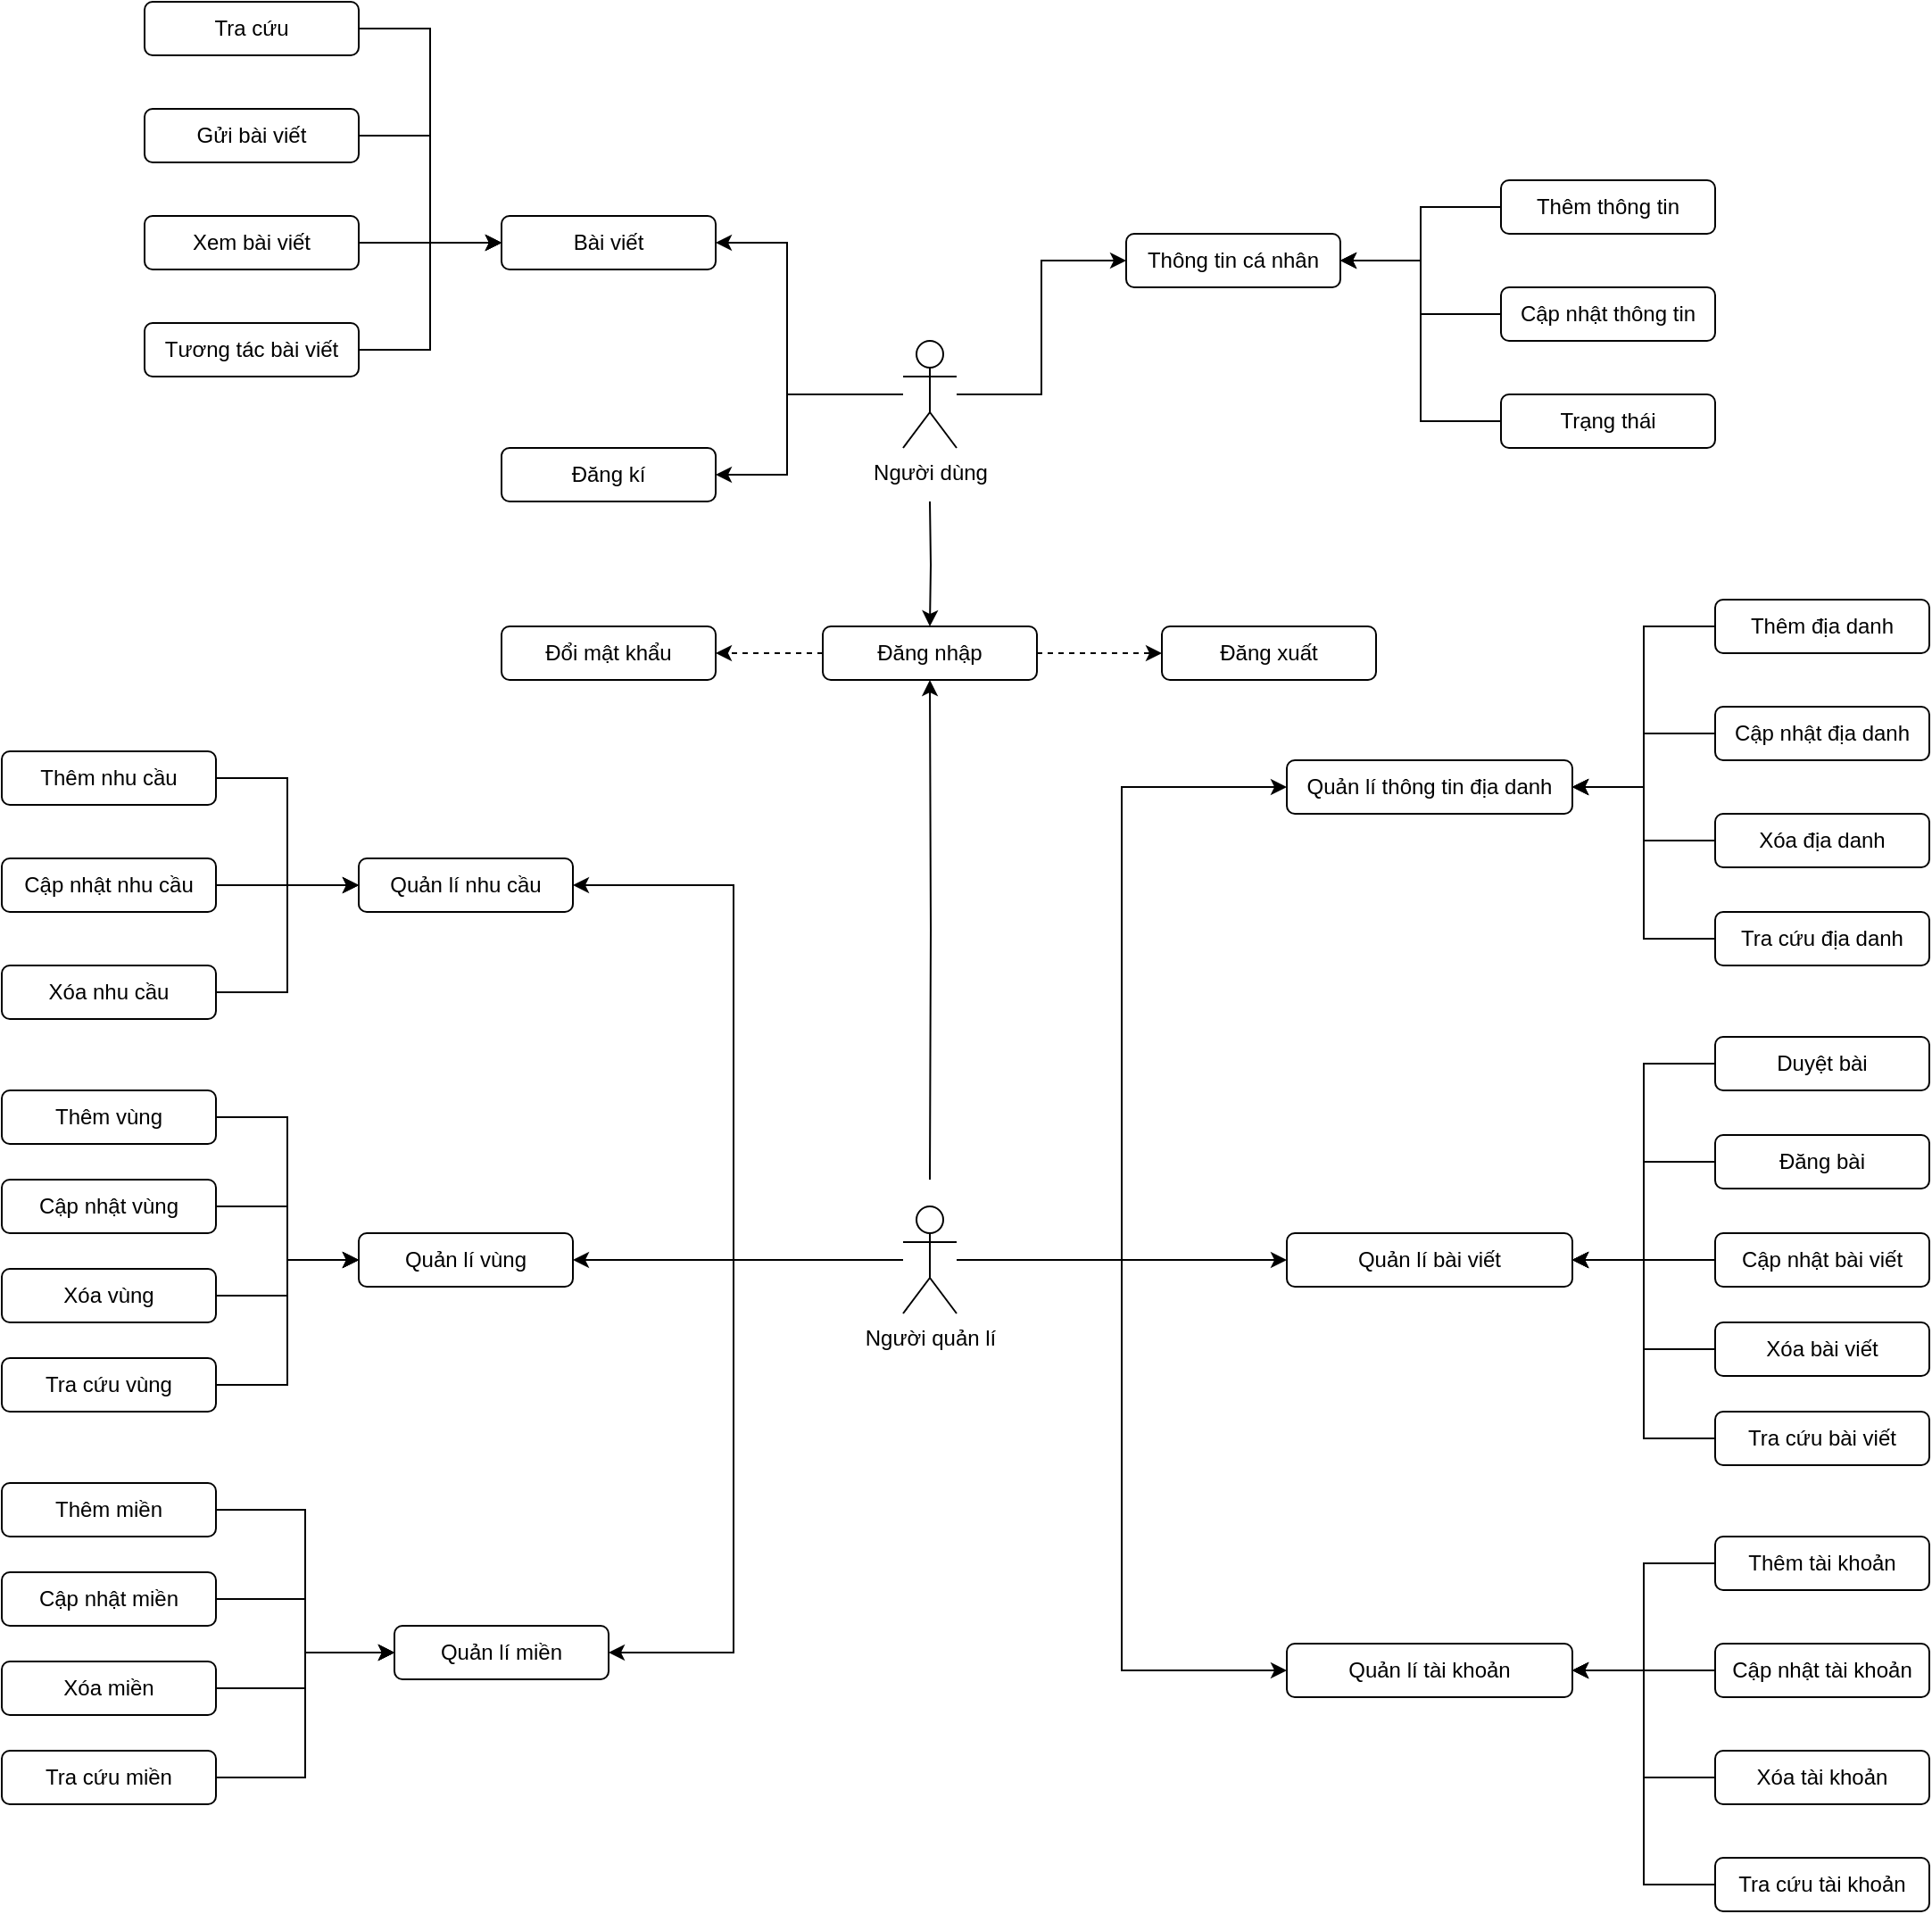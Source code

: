 <mxfile version="15.9.4" type="device"><diagram id="eYiZKKmJpgkSkIpjpHfh" name="Page-1"><mxGraphModel dx="3737" dy="2537" grid="1" gridSize="10" guides="1" tooltips="1" connect="1" arrows="1" fold="1" page="1" pageScale="1" pageWidth="827" pageHeight="1169" math="0" shadow="0"><root><mxCell id="0"/><mxCell id="1" parent="0"/><mxCell id="UpoF2zVcdKj56wiJyCTe-28" style="edgeStyle=orthogonalEdgeStyle;rounded=0;orthogonalLoop=1;jettySize=auto;html=1;entryX=0.5;entryY=0;entryDx=0;entryDy=0;" edge="1" parent="1" target="UpoF2zVcdKj56wiJyCTe-4"><mxGeometry relative="1" as="geometry"><mxPoint x="320" y="200" as="sourcePoint"/></mxGeometry></mxCell><mxCell id="UpoF2zVcdKj56wiJyCTe-34" style="edgeStyle=orthogonalEdgeStyle;rounded=0;orthogonalLoop=1;jettySize=auto;html=1;entryX=0;entryY=0.5;entryDx=0;entryDy=0;" edge="1" parent="1" source="UpoF2zVcdKj56wiJyCTe-1" target="UpoF2zVcdKj56wiJyCTe-32"><mxGeometry relative="1" as="geometry"/></mxCell><mxCell id="UpoF2zVcdKj56wiJyCTe-35" style="edgeStyle=orthogonalEdgeStyle;rounded=0;orthogonalLoop=1;jettySize=auto;html=1;entryX=1;entryY=0.5;entryDx=0;entryDy=0;" edge="1" parent="1" source="UpoF2zVcdKj56wiJyCTe-1" target="UpoF2zVcdKj56wiJyCTe-9"><mxGeometry relative="1" as="geometry"><Array as="points"><mxPoint x="240" y="140"/><mxPoint x="240" y="55"/></Array></mxGeometry></mxCell><mxCell id="UpoF2zVcdKj56wiJyCTe-36" style="edgeStyle=orthogonalEdgeStyle;rounded=0;orthogonalLoop=1;jettySize=auto;html=1;entryX=1;entryY=0.5;entryDx=0;entryDy=0;" edge="1" parent="1" source="UpoF2zVcdKj56wiJyCTe-1" target="UpoF2zVcdKj56wiJyCTe-5"><mxGeometry relative="1" as="geometry"><Array as="points"><mxPoint x="240" y="140"/><mxPoint x="240" y="185"/></Array></mxGeometry></mxCell><mxCell id="UpoF2zVcdKj56wiJyCTe-1" value="Người dùng" style="shape=umlActor;verticalLabelPosition=bottom;verticalAlign=top;html=1;outlineConnect=0;" vertex="1" parent="1"><mxGeometry x="305" y="110" width="30" height="60" as="geometry"/></mxCell><mxCell id="UpoF2zVcdKj56wiJyCTe-31" style="edgeStyle=orthogonalEdgeStyle;rounded=0;orthogonalLoop=1;jettySize=auto;html=1;entryX=0.5;entryY=1;entryDx=0;entryDy=0;" edge="1" parent="1" target="UpoF2zVcdKj56wiJyCTe-4"><mxGeometry relative="1" as="geometry"><mxPoint x="320" y="580" as="sourcePoint"/></mxGeometry></mxCell><mxCell id="UpoF2zVcdKj56wiJyCTe-49" style="edgeStyle=orthogonalEdgeStyle;rounded=0;orthogonalLoop=1;jettySize=auto;html=1;entryX=0;entryY=0.5;entryDx=0;entryDy=0;" edge="1" parent="1" source="UpoF2zVcdKj56wiJyCTe-2" target="UpoF2zVcdKj56wiJyCTe-46"><mxGeometry relative="1" as="geometry"/></mxCell><mxCell id="UpoF2zVcdKj56wiJyCTe-54" style="edgeStyle=orthogonalEdgeStyle;rounded=0;orthogonalLoop=1;jettySize=auto;html=1;entryX=1;entryY=0.5;entryDx=0;entryDy=0;" edge="1" parent="1" source="UpoF2zVcdKj56wiJyCTe-2" target="UpoF2zVcdKj56wiJyCTe-19"><mxGeometry relative="1" as="geometry"><Array as="points"><mxPoint x="210" y="625"/><mxPoint x="210" y="415"/></Array></mxGeometry></mxCell><mxCell id="UpoF2zVcdKj56wiJyCTe-55" style="edgeStyle=orthogonalEdgeStyle;rounded=0;orthogonalLoop=1;jettySize=auto;html=1;entryX=1;entryY=0.5;entryDx=0;entryDy=0;" edge="1" parent="1" source="UpoF2zVcdKj56wiJyCTe-2" target="UpoF2zVcdKj56wiJyCTe-53"><mxGeometry relative="1" as="geometry"/></mxCell><mxCell id="UpoF2zVcdKj56wiJyCTe-56" style="edgeStyle=orthogonalEdgeStyle;rounded=0;orthogonalLoop=1;jettySize=auto;html=1;entryX=0;entryY=0.5;entryDx=0;entryDy=0;" edge="1" parent="1" source="UpoF2zVcdKj56wiJyCTe-2" target="UpoF2zVcdKj56wiJyCTe-22"><mxGeometry relative="1" as="geometry"/></mxCell><mxCell id="UpoF2zVcdKj56wiJyCTe-112" style="edgeStyle=orthogonalEdgeStyle;rounded=0;orthogonalLoop=1;jettySize=auto;html=1;entryX=0;entryY=0.5;entryDx=0;entryDy=0;" edge="1" parent="1" source="UpoF2zVcdKj56wiJyCTe-2" target="UpoF2zVcdKj56wiJyCTe-111"><mxGeometry relative="1" as="geometry"/></mxCell><mxCell id="UpoF2zVcdKj56wiJyCTe-130" style="edgeStyle=orthogonalEdgeStyle;rounded=0;orthogonalLoop=1;jettySize=auto;html=1;entryX=1;entryY=0.5;entryDx=0;entryDy=0;" edge="1" parent="1" source="UpoF2zVcdKj56wiJyCTe-2" target="UpoF2zVcdKj56wiJyCTe-90"><mxGeometry relative="1" as="geometry"><Array as="points"><mxPoint x="210" y="625"/><mxPoint x="210" y="845"/></Array></mxGeometry></mxCell><mxCell id="UpoF2zVcdKj56wiJyCTe-2" value="Người quản lí" style="shape=umlActor;verticalLabelPosition=bottom;verticalAlign=top;html=1;outlineConnect=0;" vertex="1" parent="1"><mxGeometry x="305" y="595" width="30" height="60" as="geometry"/></mxCell><mxCell id="UpoF2zVcdKj56wiJyCTe-113" style="edgeStyle=orthogonalEdgeStyle;rounded=0;orthogonalLoop=1;jettySize=auto;html=1;entryX=1;entryY=0.5;entryDx=0;entryDy=0;dashed=1;" edge="1" parent="1" source="UpoF2zVcdKj56wiJyCTe-4" target="UpoF2zVcdKj56wiJyCTe-11"><mxGeometry relative="1" as="geometry"/></mxCell><mxCell id="UpoF2zVcdKj56wiJyCTe-114" style="edgeStyle=orthogonalEdgeStyle;rounded=0;orthogonalLoop=1;jettySize=auto;html=1;entryX=0;entryY=0.5;entryDx=0;entryDy=0;dashed=1;" edge="1" parent="1" source="UpoF2zVcdKj56wiJyCTe-4" target="UpoF2zVcdKj56wiJyCTe-26"><mxGeometry relative="1" as="geometry"/></mxCell><mxCell id="UpoF2zVcdKj56wiJyCTe-4" value="Đăng nhập" style="rounded=1;whiteSpace=wrap;html=1;" vertex="1" parent="1"><mxGeometry x="260" y="270" width="120" height="30" as="geometry"/></mxCell><mxCell id="UpoF2zVcdKj56wiJyCTe-5" value="Đăng kí" style="rounded=1;whiteSpace=wrap;html=1;" vertex="1" parent="1"><mxGeometry x="80" y="170" width="120" height="30" as="geometry"/></mxCell><mxCell id="UpoF2zVcdKj56wiJyCTe-37" style="edgeStyle=orthogonalEdgeStyle;rounded=0;orthogonalLoop=1;jettySize=auto;html=1;entryX=1;entryY=0.5;entryDx=0;entryDy=0;" edge="1" parent="1" source="UpoF2zVcdKj56wiJyCTe-7" target="UpoF2zVcdKj56wiJyCTe-32"><mxGeometry relative="1" as="geometry"/></mxCell><mxCell id="UpoF2zVcdKj56wiJyCTe-7" value="Thêm thông tin" style="rounded=1;whiteSpace=wrap;html=1;" vertex="1" parent="1"><mxGeometry x="640" y="20" width="120" height="30" as="geometry"/></mxCell><mxCell id="UpoF2zVcdKj56wiJyCTe-39" style="edgeStyle=orthogonalEdgeStyle;rounded=0;orthogonalLoop=1;jettySize=auto;html=1;entryX=1;entryY=0.5;entryDx=0;entryDy=0;" edge="1" parent="1" source="UpoF2zVcdKj56wiJyCTe-8" target="UpoF2zVcdKj56wiJyCTe-32"><mxGeometry relative="1" as="geometry"/></mxCell><mxCell id="UpoF2zVcdKj56wiJyCTe-8" value="Cập nhật thông tin" style="rounded=1;whiteSpace=wrap;html=1;" vertex="1" parent="1"><mxGeometry x="640" y="80" width="120" height="30" as="geometry"/></mxCell><mxCell id="UpoF2zVcdKj56wiJyCTe-9" value="Bài viết&lt;span style=&quot;color: rgba(0 , 0 , 0 , 0) ; font-family: monospace ; font-size: 0px&quot;&gt;%3CmxGraphModel%3E%3Croot%3E%3CmxCell%20id%3D%220%22%2F%3E%3CmxCell%20id%3D%221%22%20parent%3D%220%22%2F%3E%3CmxCell%20id%3D%222%22%20value%3D%22%C4%90%C4%83ng%20nh%E1%BA%ADp%22%20style%3D%22rounded%3D1%3BwhiteSpace%3Dwrap%3Bhtml%3D1%3B%22%20vertex%3D%221%22%20parent%3D%221%22%3E%3CmxGeometry%20x%3D%22350%22%20y%3D%22250%22%20width%3D%22120%22%20height%3D%2230%22%20as%3D%22geometry%22%2F%3E%3C%2FmxCell%3E%3C%2Froot%3E%3C%2FmxGraphModel%3E&lt;/span&gt;" style="rounded=1;whiteSpace=wrap;html=1;" vertex="1" parent="1"><mxGeometry x="80" y="40" width="120" height="30" as="geometry"/></mxCell><mxCell id="UpoF2zVcdKj56wiJyCTe-11" value="Đổi mật khẩu&lt;span style=&quot;color: rgba(0 , 0 , 0 , 0) ; font-family: monospace ; font-size: 0px&quot;&gt;%3CmxGraphModel%3E%3Croot%3E%3CmxCell%20id%3D%220%22%2F%3E%3CmxCell%20id%3D%221%22%20parent%3D%220%22%2F%3E%3CmxCell%20id%3D%222%22%20value%3D%22%C4%90%C4%83ng%20nh%E1%BA%ADp%22%20style%3D%22rounded%3D1%3BwhiteSpace%3Dwrap%3Bhtml%3D1%3B%22%20vertex%3D%221%22%20parent%3D%221%22%3E%3CmxGeometry%20x%3D%22350%22%20y%3D%22250%22%20width%3D%22120%22%20height%3D%2230%22%20as%3D%22geometry%22%2F%3E%3C%2FmxCell%3E%3C%2Froot%3E%3C%2FmxGraphModel%3E&lt;/span&gt;" style="rounded=1;whiteSpace=wrap;html=1;" vertex="1" parent="1"><mxGeometry x="80" y="270" width="120" height="30" as="geometry"/></mxCell><mxCell id="UpoF2zVcdKj56wiJyCTe-83" style="edgeStyle=orthogonalEdgeStyle;rounded=0;orthogonalLoop=1;jettySize=auto;html=1;entryX=1;entryY=0.5;entryDx=0;entryDy=0;" edge="1" parent="1" source="UpoF2zVcdKj56wiJyCTe-12" target="UpoF2zVcdKj56wiJyCTe-32"><mxGeometry relative="1" as="geometry"/></mxCell><mxCell id="UpoF2zVcdKj56wiJyCTe-12" value="Trạng thái" style="rounded=1;whiteSpace=wrap;html=1;" vertex="1" parent="1"><mxGeometry x="640" y="140" width="120" height="30" as="geometry"/></mxCell><mxCell id="UpoF2zVcdKj56wiJyCTe-44" style="edgeStyle=orthogonalEdgeStyle;rounded=0;orthogonalLoop=1;jettySize=auto;html=1;entryX=1;entryY=0.5;entryDx=0;entryDy=0;" edge="1" parent="1" source="UpoF2zVcdKj56wiJyCTe-15" target="UpoF2zVcdKj56wiJyCTe-22"><mxGeometry relative="1" as="geometry"/></mxCell><mxCell id="UpoF2zVcdKj56wiJyCTe-15" value="Thêm địa danh" style="rounded=1;whiteSpace=wrap;html=1;" vertex="1" parent="1"><mxGeometry x="760" y="255" width="120" height="30" as="geometry"/></mxCell><mxCell id="UpoF2zVcdKj56wiJyCTe-117" style="edgeStyle=orthogonalEdgeStyle;rounded=0;orthogonalLoop=1;jettySize=auto;html=1;entryX=1;entryY=0.5;entryDx=0;entryDy=0;" edge="1" parent="1" source="UpoF2zVcdKj56wiJyCTe-16" target="UpoF2zVcdKj56wiJyCTe-22"><mxGeometry relative="1" as="geometry"/></mxCell><mxCell id="UpoF2zVcdKj56wiJyCTe-16" value="Xóa địa danh" style="rounded=1;whiteSpace=wrap;html=1;" vertex="1" parent="1"><mxGeometry x="760" y="375" width="120" height="30" as="geometry"/></mxCell><mxCell id="UpoF2zVcdKj56wiJyCTe-43" style="edgeStyle=orthogonalEdgeStyle;rounded=0;orthogonalLoop=1;jettySize=auto;html=1;entryX=1;entryY=0.5;entryDx=0;entryDy=0;" edge="1" parent="1" source="UpoF2zVcdKj56wiJyCTe-17" target="UpoF2zVcdKj56wiJyCTe-22"><mxGeometry relative="1" as="geometry"/></mxCell><mxCell id="UpoF2zVcdKj56wiJyCTe-17" value="Cập nhật địa danh" style="rounded=1;whiteSpace=wrap;html=1;" vertex="1" parent="1"><mxGeometry x="760" y="315" width="120" height="30" as="geometry"/></mxCell><mxCell id="UpoF2zVcdKj56wiJyCTe-19" value="Quản lí nhu cầu" style="rounded=1;whiteSpace=wrap;html=1;" vertex="1" parent="1"><mxGeometry y="400" width="120" height="30" as="geometry"/></mxCell><mxCell id="UpoF2zVcdKj56wiJyCTe-50" style="edgeStyle=orthogonalEdgeStyle;rounded=0;orthogonalLoop=1;jettySize=auto;html=1;entryX=1;entryY=0.5;entryDx=0;entryDy=0;" edge="1" parent="1" source="UpoF2zVcdKj56wiJyCTe-20" target="UpoF2zVcdKj56wiJyCTe-46"><mxGeometry relative="1" as="geometry"><Array as="points"><mxPoint x="720" y="515"/><mxPoint x="720" y="625"/></Array></mxGeometry></mxCell><mxCell id="UpoF2zVcdKj56wiJyCTe-20" value="Duyệt bài" style="rounded=1;whiteSpace=wrap;html=1;" vertex="1" parent="1"><mxGeometry x="760" y="500" width="120" height="30" as="geometry"/></mxCell><mxCell id="UpoF2zVcdKj56wiJyCTe-22" value="Quản lí thông tin địa danh" style="rounded=1;whiteSpace=wrap;html=1;" vertex="1" parent="1"><mxGeometry x="520" y="345" width="160" height="30" as="geometry"/></mxCell><mxCell id="UpoF2zVcdKj56wiJyCTe-26" value="Đăng xuất" style="rounded=1;whiteSpace=wrap;html=1;" vertex="1" parent="1"><mxGeometry x="450" y="270" width="120" height="30" as="geometry"/></mxCell><mxCell id="UpoF2zVcdKj56wiJyCTe-32" value="Thông tin cá nhân" style="rounded=1;whiteSpace=wrap;html=1;" vertex="1" parent="1"><mxGeometry x="430" y="50" width="120" height="30" as="geometry"/></mxCell><mxCell id="UpoF2zVcdKj56wiJyCTe-46" value="Quản lí bài viết" style="rounded=1;whiteSpace=wrap;html=1;" vertex="1" parent="1"><mxGeometry x="520" y="610" width="160" height="30" as="geometry"/></mxCell><mxCell id="UpoF2zVcdKj56wiJyCTe-70" style="edgeStyle=orthogonalEdgeStyle;rounded=0;orthogonalLoop=1;jettySize=auto;html=1;entryX=1;entryY=0.5;entryDx=0;entryDy=0;" edge="1" parent="1" source="UpoF2zVcdKj56wiJyCTe-51" target="UpoF2zVcdKj56wiJyCTe-46"><mxGeometry relative="1" as="geometry"><Array as="points"><mxPoint x="720" y="570"/><mxPoint x="720" y="625"/></Array></mxGeometry></mxCell><mxCell id="UpoF2zVcdKj56wiJyCTe-51" value="Đăng bài" style="rounded=1;whiteSpace=wrap;html=1;" vertex="1" parent="1"><mxGeometry x="760" y="555" width="120" height="30" as="geometry"/></mxCell><mxCell id="UpoF2zVcdKj56wiJyCTe-53" value="Quản lí vùng" style="rounded=1;whiteSpace=wrap;html=1;" vertex="1" parent="1"><mxGeometry y="610" width="120" height="30" as="geometry"/></mxCell><mxCell id="UpoF2zVcdKj56wiJyCTe-63" style="edgeStyle=orthogonalEdgeStyle;rounded=0;orthogonalLoop=1;jettySize=auto;html=1;entryX=0;entryY=0.5;entryDx=0;entryDy=0;" edge="1" parent="1" source="UpoF2zVcdKj56wiJyCTe-60" target="UpoF2zVcdKj56wiJyCTe-19"><mxGeometry relative="1" as="geometry"/></mxCell><mxCell id="UpoF2zVcdKj56wiJyCTe-60" value="Thêm nhu cầu" style="rounded=1;whiteSpace=wrap;html=1;" vertex="1" parent="1"><mxGeometry x="-200" y="340" width="120" height="30" as="geometry"/></mxCell><mxCell id="UpoF2zVcdKj56wiJyCTe-65" style="edgeStyle=orthogonalEdgeStyle;rounded=0;orthogonalLoop=1;jettySize=auto;html=1;entryX=0;entryY=0.5;entryDx=0;entryDy=0;" edge="1" parent="1" source="UpoF2zVcdKj56wiJyCTe-61" target="UpoF2zVcdKj56wiJyCTe-19"><mxGeometry relative="1" as="geometry"/></mxCell><mxCell id="UpoF2zVcdKj56wiJyCTe-61" value="Xóa nhu cầu" style="rounded=1;whiteSpace=wrap;html=1;" vertex="1" parent="1"><mxGeometry x="-200" y="460" width="120" height="30" as="geometry"/></mxCell><mxCell id="UpoF2zVcdKj56wiJyCTe-64" style="edgeStyle=orthogonalEdgeStyle;rounded=0;orthogonalLoop=1;jettySize=auto;html=1;" edge="1" parent="1" source="UpoF2zVcdKj56wiJyCTe-62"><mxGeometry relative="1" as="geometry"><mxPoint y="415" as="targetPoint"/></mxGeometry></mxCell><mxCell id="UpoF2zVcdKj56wiJyCTe-62" value="Cập nhật nhu cầu" style="rounded=1;whiteSpace=wrap;html=1;" vertex="1" parent="1"><mxGeometry x="-200" y="400" width="120" height="30" as="geometry"/></mxCell><mxCell id="UpoF2zVcdKj56wiJyCTe-74" style="edgeStyle=orthogonalEdgeStyle;rounded=0;orthogonalLoop=1;jettySize=auto;html=1;entryX=1;entryY=0.5;entryDx=0;entryDy=0;" edge="1" parent="1" source="UpoF2zVcdKj56wiJyCTe-67" target="UpoF2zVcdKj56wiJyCTe-46"><mxGeometry relative="1" as="geometry"><Array as="points"><mxPoint x="720" y="675"/><mxPoint x="720" y="625"/></Array></mxGeometry></mxCell><mxCell id="UpoF2zVcdKj56wiJyCTe-67" value="Xóa bài viết" style="rounded=1;whiteSpace=wrap;html=1;" vertex="1" parent="1"><mxGeometry x="760" y="660" width="120" height="30" as="geometry"/></mxCell><mxCell id="UpoF2zVcdKj56wiJyCTe-73" style="edgeStyle=orthogonalEdgeStyle;rounded=0;orthogonalLoop=1;jettySize=auto;html=1;entryX=1;entryY=0.5;entryDx=0;entryDy=0;" edge="1" parent="1" source="UpoF2zVcdKj56wiJyCTe-68" target="UpoF2zVcdKj56wiJyCTe-46"><mxGeometry relative="1" as="geometry"><Array as="points"><mxPoint x="740" y="625"/><mxPoint x="740" y="625"/></Array></mxGeometry></mxCell><mxCell id="UpoF2zVcdKj56wiJyCTe-68" value="Cập nhật bài viết" style="rounded=1;whiteSpace=wrap;html=1;" vertex="1" parent="1"><mxGeometry x="760" y="610" width="120" height="30" as="geometry"/></mxCell><mxCell id="UpoF2zVcdKj56wiJyCTe-76" style="edgeStyle=orthogonalEdgeStyle;rounded=0;orthogonalLoop=1;jettySize=auto;html=1;entryX=0;entryY=0.5;entryDx=0;entryDy=0;" edge="1" parent="1" source="UpoF2zVcdKj56wiJyCTe-75" target="UpoF2zVcdKj56wiJyCTe-9"><mxGeometry relative="1" as="geometry"/></mxCell><mxCell id="UpoF2zVcdKj56wiJyCTe-75" value="Gửi bài viết" style="rounded=1;whiteSpace=wrap;html=1;" vertex="1" parent="1"><mxGeometry x="-120" y="-20" width="120" height="30" as="geometry"/></mxCell><mxCell id="UpoF2zVcdKj56wiJyCTe-78" style="edgeStyle=orthogonalEdgeStyle;rounded=0;orthogonalLoop=1;jettySize=auto;html=1;entryX=0;entryY=0.5;entryDx=0;entryDy=0;" edge="1" parent="1" source="UpoF2zVcdKj56wiJyCTe-77" target="UpoF2zVcdKj56wiJyCTe-9"><mxGeometry relative="1" as="geometry"/></mxCell><mxCell id="UpoF2zVcdKj56wiJyCTe-77" value="Xem bài viết&lt;span style=&quot;color: rgba(0 , 0 , 0 , 0) ; font-family: monospace ; font-size: 0px&quot;&gt;%3CmxGraphModel%3E%3Croot%3E%3CmxCell%20id%3D%220%22%2F%3E%3CmxCell%20id%3D%221%22%20parent%3D%220%22%2F%3E%3CmxCell%20id%3D%222%22%20value%3D%22%C4%90%C4%83ng%20k%C3%AD%22%20style%3D%22rounded%3D1%3BwhiteSpace%3Dwrap%3Bhtml%3D1%3B%22%20vertex%3D%221%22%20parent%3D%221%22%3E%3CmxGeometry%20x%3D%2260%22%20y%3D%22170%22%20width%3D%22120%22%20height%3D%2230%22%20as%3D%22geometry%22%2F%3E%3C%2FmxCell%3E%3C%2Froot%3E%3C%2FmxGraphModel%3E&lt;/span&gt;" style="rounded=1;whiteSpace=wrap;html=1;" vertex="1" parent="1"><mxGeometry x="-120" y="40" width="120" height="30" as="geometry"/></mxCell><mxCell id="UpoF2zVcdKj56wiJyCTe-80" style="edgeStyle=orthogonalEdgeStyle;rounded=0;orthogonalLoop=1;jettySize=auto;html=1;entryX=0;entryY=0.5;entryDx=0;entryDy=0;" edge="1" parent="1" source="UpoF2zVcdKj56wiJyCTe-79" target="UpoF2zVcdKj56wiJyCTe-9"><mxGeometry relative="1" as="geometry"/></mxCell><mxCell id="UpoF2zVcdKj56wiJyCTe-79" value="Tương tác bài viết" style="rounded=1;whiteSpace=wrap;html=1;" vertex="1" parent="1"><mxGeometry x="-120" y="100" width="120" height="30" as="geometry"/></mxCell><mxCell id="UpoF2zVcdKj56wiJyCTe-82" style="edgeStyle=orthogonalEdgeStyle;rounded=0;orthogonalLoop=1;jettySize=auto;html=1;entryX=0;entryY=0.5;entryDx=0;entryDy=0;" edge="1" parent="1" source="UpoF2zVcdKj56wiJyCTe-81" target="UpoF2zVcdKj56wiJyCTe-9"><mxGeometry relative="1" as="geometry"/></mxCell><mxCell id="UpoF2zVcdKj56wiJyCTe-81" value="Tra cứu" style="rounded=1;whiteSpace=wrap;html=1;" vertex="1" parent="1"><mxGeometry x="-120" y="-80" width="120" height="30" as="geometry"/></mxCell><mxCell id="UpoF2zVcdKj56wiJyCTe-87" style="edgeStyle=orthogonalEdgeStyle;rounded=0;orthogonalLoop=1;jettySize=auto;html=1;entryX=0;entryY=0.5;entryDx=0;entryDy=0;" edge="1" parent="1" source="UpoF2zVcdKj56wiJyCTe-84" target="UpoF2zVcdKj56wiJyCTe-53"><mxGeometry relative="1" as="geometry"/></mxCell><mxCell id="UpoF2zVcdKj56wiJyCTe-84" value="Thêm vùng" style="rounded=1;whiteSpace=wrap;html=1;" vertex="1" parent="1"><mxGeometry x="-200" y="530" width="120" height="30" as="geometry"/></mxCell><mxCell id="UpoF2zVcdKj56wiJyCTe-89" style="edgeStyle=orthogonalEdgeStyle;rounded=0;orthogonalLoop=1;jettySize=auto;html=1;entryX=0;entryY=0.5;entryDx=0;entryDy=0;" edge="1" parent="1" source="UpoF2zVcdKj56wiJyCTe-85" target="UpoF2zVcdKj56wiJyCTe-53"><mxGeometry relative="1" as="geometry"/></mxCell><mxCell id="UpoF2zVcdKj56wiJyCTe-85" value="Xóa vùng" style="rounded=1;whiteSpace=wrap;html=1;" vertex="1" parent="1"><mxGeometry x="-200" y="630" width="120" height="30" as="geometry"/></mxCell><mxCell id="UpoF2zVcdKj56wiJyCTe-126" style="edgeStyle=orthogonalEdgeStyle;rounded=0;orthogonalLoop=1;jettySize=auto;html=1;" edge="1" parent="1" source="UpoF2zVcdKj56wiJyCTe-86" target="UpoF2zVcdKj56wiJyCTe-53"><mxGeometry relative="1" as="geometry"/></mxCell><mxCell id="UpoF2zVcdKj56wiJyCTe-86" value="Cập nhật vùng" style="rounded=1;whiteSpace=wrap;html=1;" vertex="1" parent="1"><mxGeometry x="-200" y="580" width="120" height="30" as="geometry"/></mxCell><mxCell id="UpoF2zVcdKj56wiJyCTe-90" value="Quản lí miền" style="rounded=1;whiteSpace=wrap;html=1;" vertex="1" parent="1"><mxGeometry x="20" y="830" width="120" height="30" as="geometry"/></mxCell><mxCell id="UpoF2zVcdKj56wiJyCTe-91" style="edgeStyle=orthogonalEdgeStyle;rounded=0;orthogonalLoop=1;jettySize=auto;html=1;entryX=0;entryY=0.5;entryDx=0;entryDy=0;" edge="1" parent="1" source="UpoF2zVcdKj56wiJyCTe-92" target="UpoF2zVcdKj56wiJyCTe-90"><mxGeometry relative="1" as="geometry"/></mxCell><mxCell id="UpoF2zVcdKj56wiJyCTe-92" value="Thêm miền" style="rounded=1;whiteSpace=wrap;html=1;" vertex="1" parent="1"><mxGeometry x="-200" y="750" width="120" height="30" as="geometry"/></mxCell><mxCell id="UpoF2zVcdKj56wiJyCTe-93" style="edgeStyle=orthogonalEdgeStyle;rounded=0;orthogonalLoop=1;jettySize=auto;html=1;entryX=0;entryY=0.5;entryDx=0;entryDy=0;" edge="1" parent="1" source="UpoF2zVcdKj56wiJyCTe-94" target="UpoF2zVcdKj56wiJyCTe-90"><mxGeometry relative="1" as="geometry"/></mxCell><mxCell id="UpoF2zVcdKj56wiJyCTe-94" value="Xóa miền" style="rounded=1;whiteSpace=wrap;html=1;" vertex="1" parent="1"><mxGeometry x="-200" y="850" width="120" height="30" as="geometry"/></mxCell><mxCell id="UpoF2zVcdKj56wiJyCTe-127" style="edgeStyle=orthogonalEdgeStyle;rounded=0;orthogonalLoop=1;jettySize=auto;html=1;entryX=0;entryY=0.5;entryDx=0;entryDy=0;" edge="1" parent="1" source="UpoF2zVcdKj56wiJyCTe-96" target="UpoF2zVcdKj56wiJyCTe-90"><mxGeometry relative="1" as="geometry"/></mxCell><mxCell id="UpoF2zVcdKj56wiJyCTe-96" value="Cập nhật miền" style="rounded=1;whiteSpace=wrap;html=1;" vertex="1" parent="1"><mxGeometry x="-200" y="800" width="120" height="30" as="geometry"/></mxCell><mxCell id="UpoF2zVcdKj56wiJyCTe-105" style="edgeStyle=orthogonalEdgeStyle;rounded=0;orthogonalLoop=1;jettySize=auto;html=1;entryX=1;entryY=0.5;entryDx=0;entryDy=0;" edge="1" parent="1" source="UpoF2zVcdKj56wiJyCTe-106" target="UpoF2zVcdKj56wiJyCTe-111"><mxGeometry relative="1" as="geometry"/></mxCell><mxCell id="UpoF2zVcdKj56wiJyCTe-106" value="Thêm tài khoản" style="rounded=1;whiteSpace=wrap;html=1;" vertex="1" parent="1"><mxGeometry x="760" y="780" width="120" height="30" as="geometry"/></mxCell><mxCell id="UpoF2zVcdKj56wiJyCTe-107" style="edgeStyle=orthogonalEdgeStyle;rounded=0;orthogonalLoop=1;jettySize=auto;html=1;entryX=1;entryY=0.5;entryDx=0;entryDy=0;" edge="1" parent="1" source="UpoF2zVcdKj56wiJyCTe-108" target="UpoF2zVcdKj56wiJyCTe-111"><mxGeometry relative="1" as="geometry"/></mxCell><mxCell id="UpoF2zVcdKj56wiJyCTe-108" value="Xóa tài khoản" style="rounded=1;whiteSpace=wrap;html=1;" vertex="1" parent="1"><mxGeometry x="760" y="900" width="120" height="30" as="geometry"/></mxCell><mxCell id="UpoF2zVcdKj56wiJyCTe-109" style="edgeStyle=orthogonalEdgeStyle;rounded=0;orthogonalLoop=1;jettySize=auto;html=1;entryX=1;entryY=0.5;entryDx=0;entryDy=0;" edge="1" parent="1" source="UpoF2zVcdKj56wiJyCTe-110" target="UpoF2zVcdKj56wiJyCTe-111"><mxGeometry relative="1" as="geometry"/></mxCell><mxCell id="UpoF2zVcdKj56wiJyCTe-110" value="Cập nhật tài khoản" style="rounded=1;whiteSpace=wrap;html=1;" vertex="1" parent="1"><mxGeometry x="760" y="840" width="120" height="30" as="geometry"/></mxCell><mxCell id="UpoF2zVcdKj56wiJyCTe-111" value="Quản lí tài khoản" style="rounded=1;whiteSpace=wrap;html=1;" vertex="1" parent="1"><mxGeometry x="520" y="840" width="160" height="30" as="geometry"/></mxCell><mxCell id="UpoF2zVcdKj56wiJyCTe-116" style="edgeStyle=orthogonalEdgeStyle;rounded=0;orthogonalLoop=1;jettySize=auto;html=1;entryX=1;entryY=0.5;entryDx=0;entryDy=0;" edge="1" parent="1" source="UpoF2zVcdKj56wiJyCTe-115" target="UpoF2zVcdKj56wiJyCTe-111"><mxGeometry relative="1" as="geometry"/></mxCell><mxCell id="UpoF2zVcdKj56wiJyCTe-115" value="Tra cứu tài khoản" style="rounded=1;whiteSpace=wrap;html=1;" vertex="1" parent="1"><mxGeometry x="760" y="960" width="120" height="30" as="geometry"/></mxCell><mxCell id="UpoF2zVcdKj56wiJyCTe-123" style="edgeStyle=orthogonalEdgeStyle;rounded=0;orthogonalLoop=1;jettySize=auto;html=1;entryX=1;entryY=0.5;entryDx=0;entryDy=0;" edge="1" parent="1" source="UpoF2zVcdKj56wiJyCTe-119" target="UpoF2zVcdKj56wiJyCTe-22"><mxGeometry relative="1" as="geometry"/></mxCell><mxCell id="UpoF2zVcdKj56wiJyCTe-119" value="Tra cứu địa danh" style="rounded=1;whiteSpace=wrap;html=1;" vertex="1" parent="1"><mxGeometry x="760" y="430" width="120" height="30" as="geometry"/></mxCell><mxCell id="UpoF2zVcdKj56wiJyCTe-122" style="edgeStyle=orthogonalEdgeStyle;rounded=0;orthogonalLoop=1;jettySize=auto;html=1;entryX=1;entryY=0.5;entryDx=0;entryDy=0;" edge="1" parent="1" source="UpoF2zVcdKj56wiJyCTe-121" target="UpoF2zVcdKj56wiJyCTe-46"><mxGeometry relative="1" as="geometry"/></mxCell><mxCell id="UpoF2zVcdKj56wiJyCTe-121" value="Tra cứu bài viết" style="rounded=1;whiteSpace=wrap;html=1;" vertex="1" parent="1"><mxGeometry x="760" y="710" width="120" height="30" as="geometry"/></mxCell><mxCell id="UpoF2zVcdKj56wiJyCTe-125" style="edgeStyle=orthogonalEdgeStyle;rounded=0;orthogonalLoop=1;jettySize=auto;html=1;entryX=0;entryY=0.5;entryDx=0;entryDy=0;" edge="1" parent="1" source="UpoF2zVcdKj56wiJyCTe-124" target="UpoF2zVcdKj56wiJyCTe-53"><mxGeometry relative="1" as="geometry"/></mxCell><mxCell id="UpoF2zVcdKj56wiJyCTe-124" value="Tra cứu vùng" style="rounded=1;whiteSpace=wrap;html=1;" vertex="1" parent="1"><mxGeometry x="-200" y="680" width="120" height="30" as="geometry"/></mxCell><mxCell id="UpoF2zVcdKj56wiJyCTe-129" style="edgeStyle=orthogonalEdgeStyle;rounded=0;orthogonalLoop=1;jettySize=auto;html=1;entryX=0;entryY=0.5;entryDx=0;entryDy=0;" edge="1" parent="1" source="UpoF2zVcdKj56wiJyCTe-128" target="UpoF2zVcdKj56wiJyCTe-90"><mxGeometry relative="1" as="geometry"/></mxCell><mxCell id="UpoF2zVcdKj56wiJyCTe-128" value="Tra cứu miền" style="rounded=1;whiteSpace=wrap;html=1;" vertex="1" parent="1"><mxGeometry x="-200" y="900" width="120" height="30" as="geometry"/></mxCell></root></mxGraphModel></diagram></mxfile>